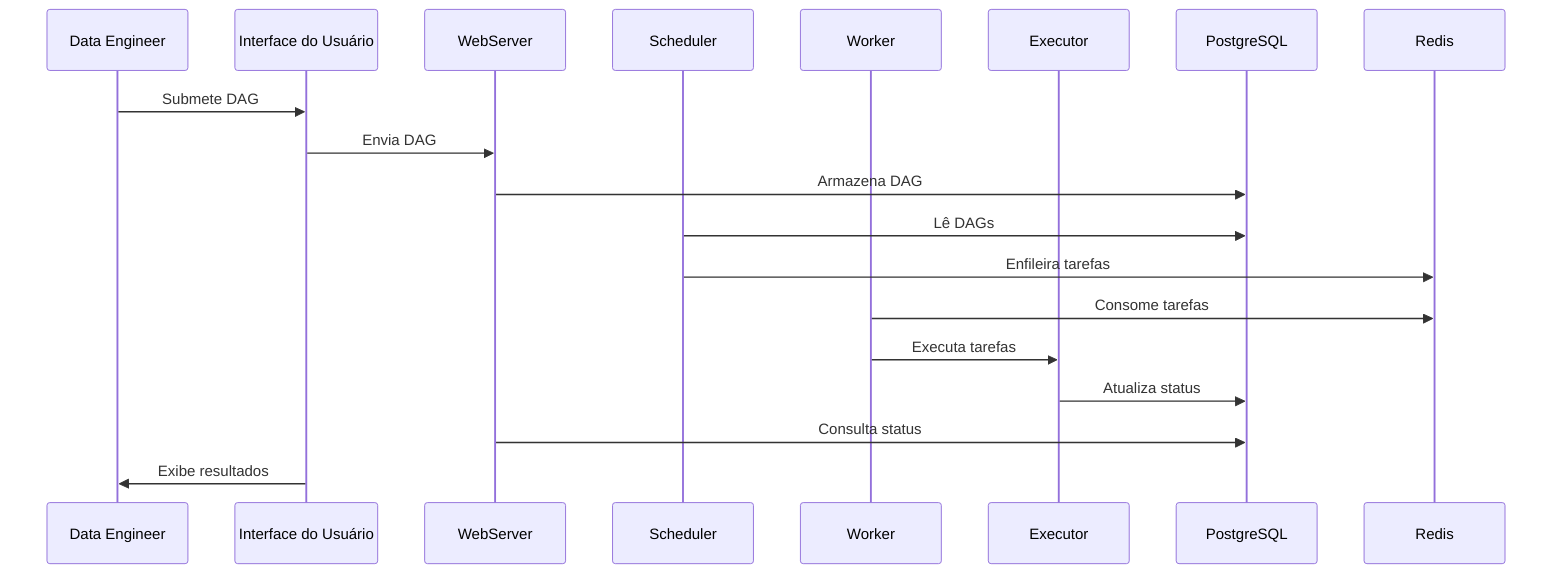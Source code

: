 sequenceDiagram
    participant DE as Data Engineer
    participant UI as Interface do Usuário
    participant WS as WebServer
    participant SCH as Scheduler
    participant WRK as Worker
    participant EXE as Executor
    participant DB as PostgreSQL
    participant RD as Redis

    DE->>UI: Submete DAG
    UI->>WS: Envia DAG
    WS->>DB: Armazena DAG
    SCH->>DB: Lê DAGs
    SCH->>RD: Enfileira tarefas
    WRK->>RD: Consome tarefas
    WRK->>EXE: Executa tarefas
    EXE->>DB: Atualiza status
    WS->>DB: Consulta status
    UI->>DE: Exibe resultados